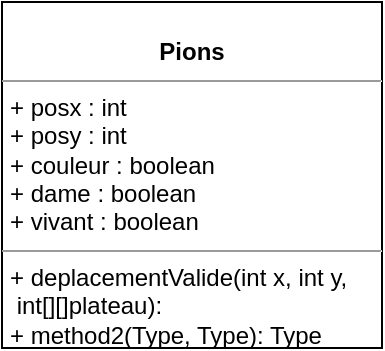 <mxfile version="14.6.11" type="github">
  <diagram name="Page-1" id="c4acf3e9-155e-7222-9cf6-157b1a14988f">
    <mxGraphModel dx="1038" dy="592" grid="1" gridSize="10" guides="1" tooltips="1" connect="1" arrows="1" fold="1" page="1" pageScale="1" pageWidth="850" pageHeight="1100" background="#ffffff" math="0" shadow="0">
      <root>
        <mxCell id="0" />
        <mxCell id="1" parent="0" />
        <mxCell id="5d2195bd80daf111-18" value="&lt;p style=&quot;margin: 0px ; margin-top: 4px ; text-align: center&quot;&gt;&lt;br&gt;&lt;b&gt;Pions&lt;/b&gt;&lt;/p&gt;&lt;hr size=&quot;1&quot;&gt;&lt;p style=&quot;margin: 0px ; margin-left: 4px&quot;&gt;+ posx : int&lt;/p&gt;&lt;p style=&quot;margin: 0px ; margin-left: 4px&quot;&gt;+ posy : int&lt;br&gt;+ couleur : boolean&lt;/p&gt;&lt;p style=&quot;margin: 0px ; margin-left: 4px&quot;&gt;+ dame : boolean&lt;/p&gt;&lt;p style=&quot;margin: 0px ; margin-left: 4px&quot;&gt;+ vivant : boolean&lt;/p&gt;&lt;hr size=&quot;1&quot;&gt;&lt;p style=&quot;margin: 0px ; margin-left: 4px&quot;&gt;+ deplacementValide(int x, int y,&lt;/p&gt;&lt;p style=&quot;margin: 0px ; margin-left: 4px&quot;&gt;&amp;nbsp;int[][]plateau):&amp;nbsp;&lt;br&gt;+ method2(Type, Type): Type&lt;/p&gt;" style="verticalAlign=top;align=left;overflow=fill;fontSize=12;fontFamily=Helvetica;html=1;rounded=0;shadow=0;comic=0;labelBackgroundColor=none;strokeWidth=1" parent="1" vertex="1">
          <mxGeometry x="425" y="110" width="190" height="173" as="geometry" />
        </mxCell>
      </root>
    </mxGraphModel>
  </diagram>
</mxfile>
